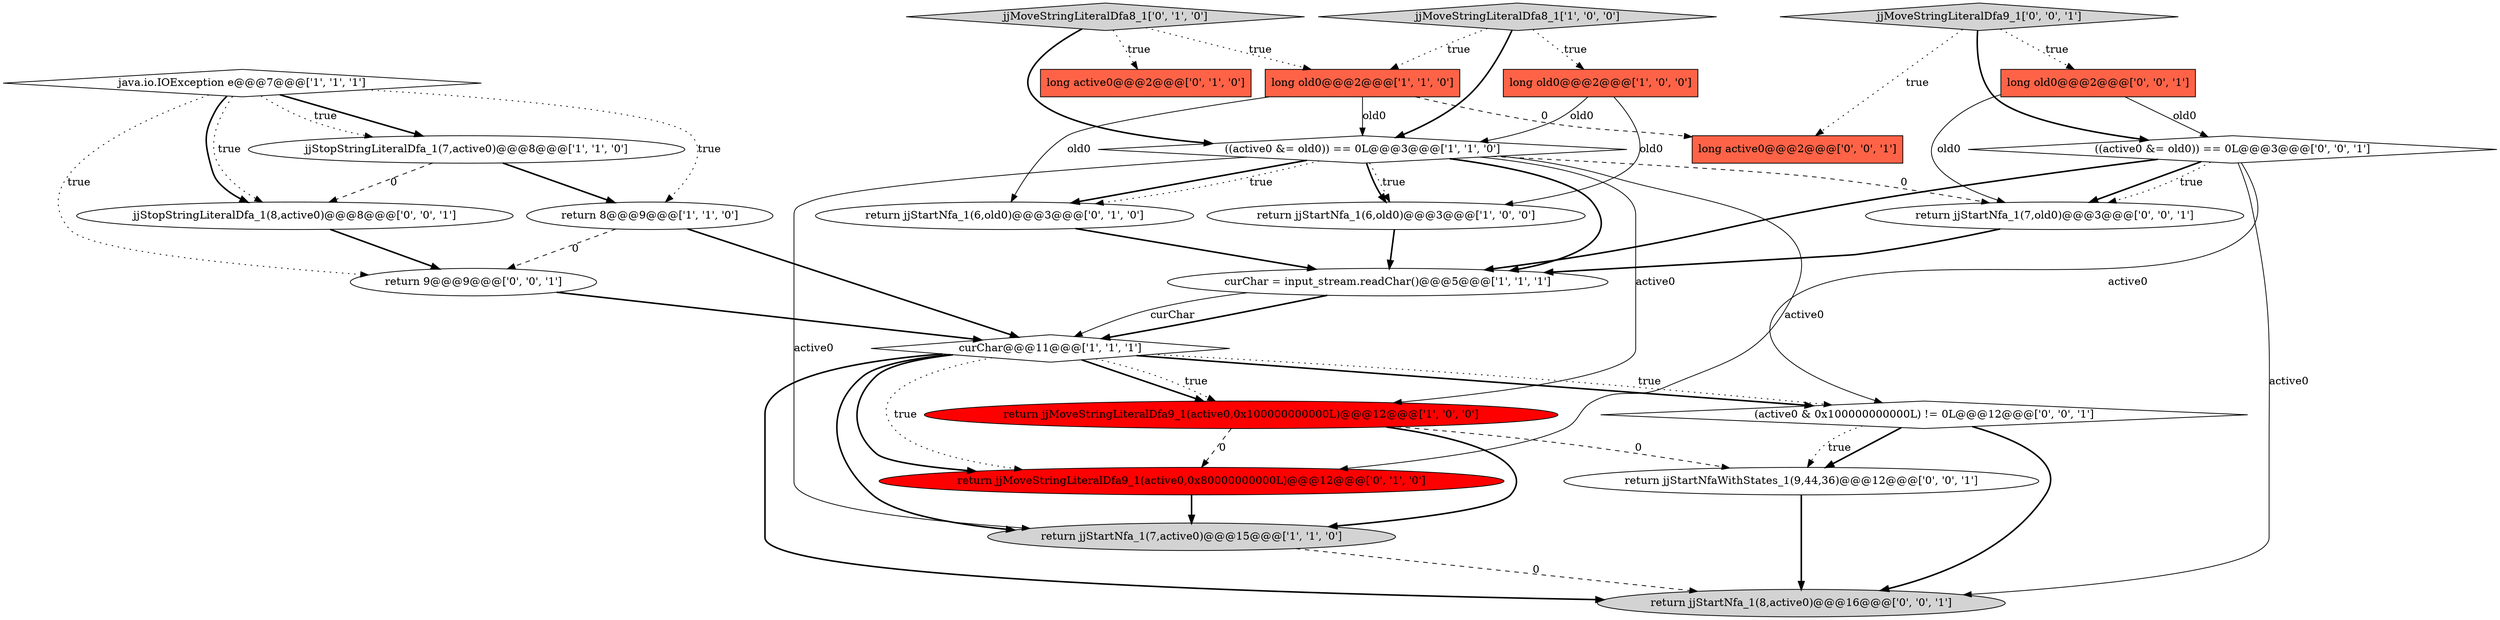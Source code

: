 digraph {
1 [style = filled, label = "curChar@@@11@@@['1', '1', '1']", fillcolor = white, shape = diamond image = "AAA0AAABBB1BBB"];
8 [style = filled, label = "return 8@@@9@@@['1', '1', '0']", fillcolor = white, shape = ellipse image = "AAA0AAABBB1BBB"];
2 [style = filled, label = "return jjStartNfa_1(6,old0)@@@3@@@['1', '0', '0']", fillcolor = white, shape = ellipse image = "AAA0AAABBB1BBB"];
18 [style = filled, label = "long old0@@@2@@@['0', '0', '1']", fillcolor = tomato, shape = box image = "AAA0AAABBB3BBB"];
22 [style = filled, label = "jjStopStringLiteralDfa_1(8,active0)@@@8@@@['0', '0', '1']", fillcolor = white, shape = ellipse image = "AAA0AAABBB3BBB"];
10 [style = filled, label = "long old0@@@2@@@['1', '1', '0']", fillcolor = tomato, shape = box image = "AAA0AAABBB1BBB"];
25 [style = filled, label = "return jjStartNfa_1(7,old0)@@@3@@@['0', '0', '1']", fillcolor = white, shape = ellipse image = "AAA0AAABBB3BBB"];
21 [style = filled, label = "((active0 &= old0)) == 0L@@@3@@@['0', '0', '1']", fillcolor = white, shape = diamond image = "AAA0AAABBB3BBB"];
5 [style = filled, label = "return jjMoveStringLiteralDfa9_1(active0,0x100000000000L)@@@12@@@['1', '0', '0']", fillcolor = red, shape = ellipse image = "AAA1AAABBB1BBB"];
9 [style = filled, label = "return jjStartNfa_1(7,active0)@@@15@@@['1', '1', '0']", fillcolor = lightgray, shape = ellipse image = "AAA0AAABBB1BBB"];
7 [style = filled, label = "long old0@@@2@@@['1', '0', '0']", fillcolor = tomato, shape = box image = "AAA0AAABBB1BBB"];
0 [style = filled, label = "jjStopStringLiteralDfa_1(7,active0)@@@8@@@['1', '1', '0']", fillcolor = white, shape = ellipse image = "AAA0AAABBB1BBB"];
19 [style = filled, label = "long active0@@@2@@@['0', '0', '1']", fillcolor = tomato, shape = box image = "AAA0AAABBB3BBB"];
3 [style = filled, label = "curChar = input_stream.readChar()@@@5@@@['1', '1', '1']", fillcolor = white, shape = ellipse image = "AAA0AAABBB1BBB"];
23 [style = filled, label = "return jjStartNfaWithStates_1(9,44,36)@@@12@@@['0', '0', '1']", fillcolor = white, shape = ellipse image = "AAA0AAABBB3BBB"];
4 [style = filled, label = "((active0 &= old0)) == 0L@@@3@@@['1', '1', '0']", fillcolor = white, shape = diamond image = "AAA0AAABBB1BBB"];
17 [style = filled, label = "return 9@@@9@@@['0', '0', '1']", fillcolor = white, shape = ellipse image = "AAA0AAABBB3BBB"];
20 [style = filled, label = "(active0 & 0x100000000000L) != 0L@@@12@@@['0', '0', '1']", fillcolor = white, shape = diamond image = "AAA0AAABBB3BBB"];
12 [style = filled, label = "jjMoveStringLiteralDfa8_1['0', '1', '0']", fillcolor = lightgray, shape = diamond image = "AAA0AAABBB2BBB"];
11 [style = filled, label = "java.io.IOException e@@@7@@@['1', '1', '1']", fillcolor = white, shape = diamond image = "AAA0AAABBB1BBB"];
6 [style = filled, label = "jjMoveStringLiteralDfa8_1['1', '0', '0']", fillcolor = lightgray, shape = diamond image = "AAA0AAABBB1BBB"];
24 [style = filled, label = "jjMoveStringLiteralDfa9_1['0', '0', '1']", fillcolor = lightgray, shape = diamond image = "AAA0AAABBB3BBB"];
16 [style = filled, label = "return jjStartNfa_1(8,active0)@@@16@@@['0', '0', '1']", fillcolor = lightgray, shape = ellipse image = "AAA0AAABBB3BBB"];
14 [style = filled, label = "return jjStartNfa_1(6,old0)@@@3@@@['0', '1', '0']", fillcolor = white, shape = ellipse image = "AAA0AAABBB2BBB"];
13 [style = filled, label = "return jjMoveStringLiteralDfa9_1(active0,0x80000000000L)@@@12@@@['0', '1', '0']", fillcolor = red, shape = ellipse image = "AAA1AAABBB2BBB"];
15 [style = filled, label = "long active0@@@2@@@['0', '1', '0']", fillcolor = tomato, shape = box image = "AAA0AAABBB2BBB"];
1->5 [style = bold, label=""];
4->13 [style = solid, label="active0"];
14->3 [style = bold, label=""];
5->13 [style = dashed, label="0"];
4->3 [style = bold, label=""];
4->14 [style = bold, label=""];
23->16 [style = bold, label=""];
9->16 [style = dashed, label="0"];
10->4 [style = solid, label="old0"];
3->1 [style = bold, label=""];
5->9 [style = bold, label=""];
17->1 [style = bold, label=""];
10->14 [style = solid, label="old0"];
10->19 [style = dashed, label="0"];
5->23 [style = dashed, label="0"];
2->3 [style = bold, label=""];
18->25 [style = solid, label="old0"];
18->21 [style = solid, label="old0"];
25->3 [style = bold, label=""];
12->15 [style = dotted, label="true"];
11->17 [style = dotted, label="true"];
1->20 [style = bold, label=""];
4->2 [style = bold, label=""];
21->25 [style = bold, label=""];
4->14 [style = dotted, label="true"];
21->3 [style = bold, label=""];
11->22 [style = dotted, label="true"];
1->13 [style = bold, label=""];
0->22 [style = dashed, label="0"];
7->2 [style = solid, label="old0"];
4->5 [style = solid, label="active0"];
1->9 [style = bold, label=""];
7->4 [style = solid, label="old0"];
6->10 [style = dotted, label="true"];
1->13 [style = dotted, label="true"];
21->25 [style = dotted, label="true"];
8->1 [style = bold, label=""];
6->4 [style = bold, label=""];
4->25 [style = dashed, label="0"];
11->0 [style = bold, label=""];
20->16 [style = bold, label=""];
20->23 [style = bold, label=""];
12->10 [style = dotted, label="true"];
12->4 [style = bold, label=""];
24->21 [style = bold, label=""];
1->16 [style = bold, label=""];
11->0 [style = dotted, label="true"];
3->1 [style = solid, label="curChar"];
20->23 [style = dotted, label="true"];
0->8 [style = bold, label=""];
6->7 [style = dotted, label="true"];
4->9 [style = solid, label="active0"];
11->22 [style = bold, label=""];
22->17 [style = bold, label=""];
8->17 [style = dashed, label="0"];
24->19 [style = dotted, label="true"];
11->8 [style = dotted, label="true"];
13->9 [style = bold, label=""];
21->16 [style = solid, label="active0"];
1->5 [style = dotted, label="true"];
1->20 [style = dotted, label="true"];
4->2 [style = dotted, label="true"];
24->18 [style = dotted, label="true"];
21->20 [style = solid, label="active0"];
}
